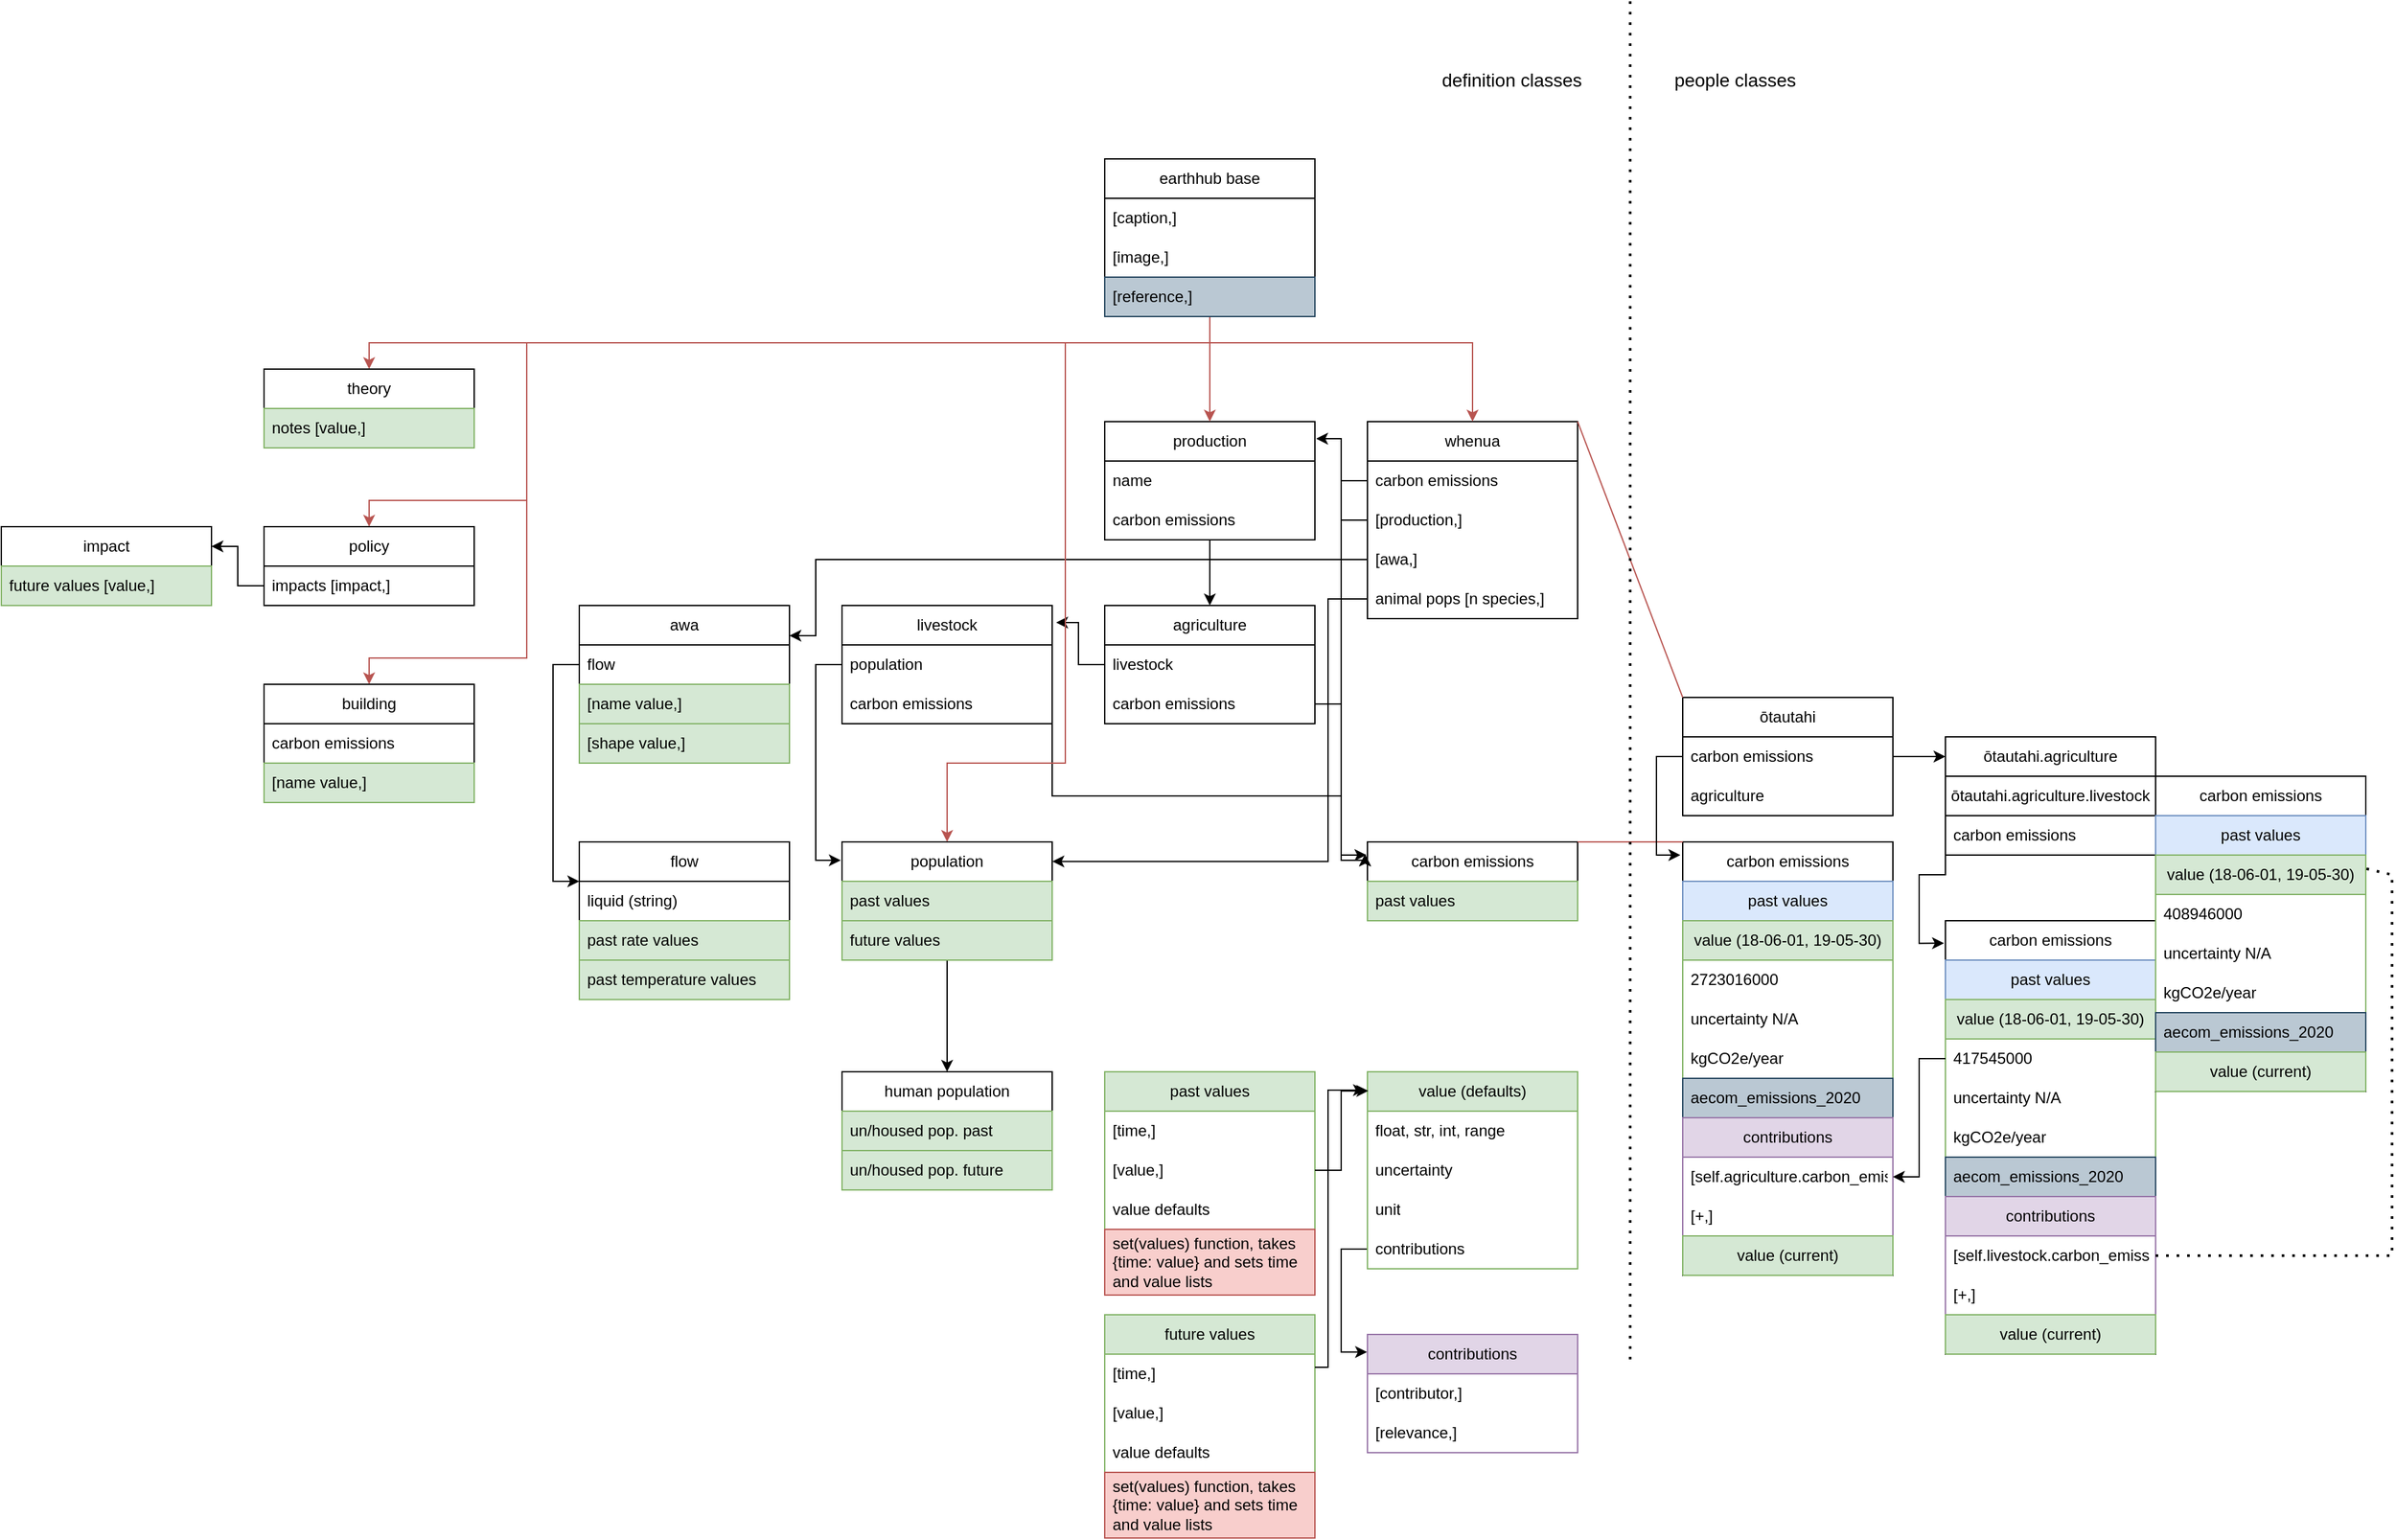 <mxfile version="21.3.2" type="github">
  <diagram name="Page-1" id="Gqx0jnc86FSgOlrBjDuB">
    <mxGraphModel dx="3703" dy="2312" grid="1" gridSize="10" guides="1" tooltips="1" connect="1" arrows="1" fold="1" page="1" pageScale="1" pageWidth="827" pageHeight="1169" math="0" shadow="0">
      <root>
        <mxCell id="0" />
        <mxCell id="1" parent="0" />
        <mxCell id="dRDU-XyVikj08WUHgWxb-12" style="edgeStyle=orthogonalEdgeStyle;rounded=0;orthogonalLoop=1;jettySize=auto;html=1;entryX=-0.005;entryY=0.166;entryDx=0;entryDy=0;entryPerimeter=0;" parent="1" source="dRDU-XyVikj08WUHgWxb-4" target="dRDU-XyVikj08WUHgWxb-13" edge="1">
          <mxGeometry relative="1" as="geometry">
            <mxPoint x="280" y="120.0" as="targetPoint" />
          </mxGeometry>
        </mxCell>
        <mxCell id="dRDU-XyVikj08WUHgWxb-1" value="whenua" style="swimlane;fontStyle=0;childLayout=stackLayout;horizontal=1;startSize=30;horizontalStack=0;resizeParent=1;resizeParentMax=0;resizeLast=0;collapsible=1;marginBottom=0;whiteSpace=wrap;html=1;rounded=0;" parent="1" vertex="1">
          <mxGeometry x="200" y="-200" width="160" height="150" as="geometry">
            <mxRectangle x="200" y="40" width="80" height="30" as="alternateBounds" />
          </mxGeometry>
        </mxCell>
        <mxCell id="dRDU-XyVikj08WUHgWxb-4" value="carbon emissions" style="text;strokeColor=none;fillColor=none;align=left;verticalAlign=middle;spacingLeft=4;spacingRight=4;overflow=hidden;points=[[0,0.5],[1,0.5]];portConstraint=eastwest;rotatable=0;whiteSpace=wrap;html=1;rounded=0;" parent="dRDU-XyVikj08WUHgWxb-1" vertex="1">
          <mxGeometry y="30" width="160" height="30" as="geometry" />
        </mxCell>
        <mxCell id="dRDU-XyVikj08WUHgWxb-67" value="[production,]" style="text;strokeColor=none;fillColor=none;align=left;verticalAlign=middle;spacingLeft=4;spacingRight=4;overflow=hidden;points=[[0,0.5],[1,0.5]];portConstraint=eastwest;rotatable=0;whiteSpace=wrap;html=1;rounded=0;" parent="dRDU-XyVikj08WUHgWxb-1" vertex="1">
          <mxGeometry y="60" width="160" height="30" as="geometry" />
        </mxCell>
        <mxCell id="dRDU-XyVikj08WUHgWxb-147" value="[awa,]" style="text;strokeColor=none;fillColor=none;align=left;verticalAlign=middle;spacingLeft=4;spacingRight=4;overflow=hidden;points=[[0,0.5],[1,0.5]];portConstraint=eastwest;rotatable=0;whiteSpace=wrap;html=1;rounded=0;" parent="dRDU-XyVikj08WUHgWxb-1" vertex="1">
          <mxGeometry y="90" width="160" height="30" as="geometry" />
        </mxCell>
        <mxCell id="dRDU-XyVikj08WUHgWxb-169" value="animal pops [n species,]" style="text;strokeColor=none;fillColor=none;align=left;verticalAlign=middle;spacingLeft=4;spacingRight=4;overflow=hidden;points=[[0,0.5],[1,0.5]];portConstraint=eastwest;rotatable=0;whiteSpace=wrap;html=1;rounded=0;" parent="dRDU-XyVikj08WUHgWxb-1" vertex="1">
          <mxGeometry y="120" width="160" height="30" as="geometry" />
        </mxCell>
        <mxCell id="dRDU-XyVikj08WUHgWxb-6" value="ōtautahi&lt;br&gt;" style="swimlane;fontStyle=0;childLayout=stackLayout;horizontal=1;startSize=30;horizontalStack=0;resizeParent=1;resizeParentMax=0;resizeLast=0;collapsible=1;marginBottom=0;whiteSpace=wrap;html=1;rounded=0;" parent="1" vertex="1">
          <mxGeometry x="440" y="10" width="160" height="90" as="geometry">
            <mxRectangle x="400" y="40" width="160" height="30" as="alternateBounds" />
          </mxGeometry>
        </mxCell>
        <mxCell id="dRDU-XyVikj08WUHgWxb-7" value="carbon emissions" style="text;strokeColor=none;fillColor=none;align=left;verticalAlign=middle;spacingLeft=4;spacingRight=4;overflow=hidden;points=[[0,0.5],[1,0.5]];portConstraint=eastwest;rotatable=0;whiteSpace=wrap;html=1;rounded=0;" parent="dRDU-XyVikj08WUHgWxb-6" vertex="1">
          <mxGeometry y="30" width="160" height="30" as="geometry" />
        </mxCell>
        <mxCell id="dRDU-XyVikj08WUHgWxb-70" value="agriculture" style="text;strokeColor=none;fillColor=none;align=left;verticalAlign=middle;spacingLeft=4;spacingRight=4;overflow=hidden;points=[[0,0.5],[1,0.5]];portConstraint=eastwest;rotatable=0;whiteSpace=wrap;html=1;rounded=0;" parent="dRDU-XyVikj08WUHgWxb-6" vertex="1">
          <mxGeometry y="60" width="160" height="30" as="geometry" />
        </mxCell>
        <mxCell id="dRDU-XyVikj08WUHgWxb-13" value="carbon emissions" style="swimlane;fontStyle=0;childLayout=stackLayout;horizontal=1;startSize=30;horizontalStack=0;resizeParent=1;resizeParentMax=0;resizeLast=0;collapsible=1;marginBottom=0;whiteSpace=wrap;html=1;rounded=0;" parent="1" vertex="1">
          <mxGeometry x="200" y="120" width="160" height="60" as="geometry">
            <mxRectangle x="400" y="40" width="80" height="30" as="alternateBounds" />
          </mxGeometry>
        </mxCell>
        <mxCell id="dRDU-XyVikj08WUHgWxb-39" value="past values" style="text;strokeColor=#82b366;fillColor=#d5e8d4;align=left;verticalAlign=middle;spacingLeft=4;spacingRight=4;overflow=hidden;points=[[0,0.5],[1,0.5]];portConstraint=eastwest;rotatable=0;whiteSpace=wrap;html=1;rounded=0;" parent="dRDU-XyVikj08WUHgWxb-13" vertex="1">
          <mxGeometry y="30" width="160" height="30" as="geometry" />
        </mxCell>
        <mxCell id="dRDU-XyVikj08WUHgWxb-15" value="carbon emissions" style="swimlane;fontStyle=0;childLayout=stackLayout;horizontal=1;startSize=30;horizontalStack=0;resizeParent=1;resizeParentMax=0;resizeLast=0;collapsible=1;marginBottom=0;whiteSpace=wrap;html=1;rounded=0;" parent="1" vertex="1">
          <mxGeometry x="440" y="120" width="160" height="330" as="geometry">
            <mxRectangle x="400" y="120" width="160" height="30" as="alternateBounds" />
          </mxGeometry>
        </mxCell>
        <mxCell id="dRDU-XyVikj08WUHgWxb-42" value="past values" style="swimlane;fontStyle=0;childLayout=stackLayout;horizontal=1;startSize=30;horizontalStack=0;resizeParent=1;resizeParentMax=0;resizeLast=0;collapsible=1;marginBottom=0;whiteSpace=wrap;html=1;fillColor=#dae8fc;strokeColor=#6c8ebf;rounded=0;" parent="dRDU-XyVikj08WUHgWxb-15" vertex="1">
          <mxGeometry y="30" width="160" height="270" as="geometry">
            <mxRectangle y="30" width="160" height="30" as="alternateBounds" />
          </mxGeometry>
        </mxCell>
        <mxCell id="dRDU-XyVikj08WUHgWxb-50" value="value (18-06-01, 19-05-30)" style="swimlane;fontStyle=0;childLayout=stackLayout;horizontal=1;startSize=30;horizontalStack=0;resizeParent=1;resizeParentMax=0;resizeLast=0;collapsible=1;marginBottom=0;whiteSpace=wrap;html=1;fillColor=#d5e8d4;strokeColor=#82b366;rounded=0;" parent="dRDU-XyVikj08WUHgWxb-42" vertex="1">
          <mxGeometry y="30" width="160" height="240" as="geometry">
            <mxRectangle x="400" y="40" width="80" height="30" as="alternateBounds" />
          </mxGeometry>
        </mxCell>
        <mxCell id="dRDU-XyVikj08WUHgWxb-51" value="2723016000" style="text;strokeColor=none;fillColor=none;align=left;verticalAlign=middle;spacingLeft=4;spacingRight=4;overflow=hidden;points=[[0,0.5],[1,0.5]];portConstraint=eastwest;rotatable=0;whiteSpace=wrap;html=1;rounded=0;" parent="dRDU-XyVikj08WUHgWxb-50" vertex="1">
          <mxGeometry y="30" width="160" height="30" as="geometry" />
        </mxCell>
        <mxCell id="dRDU-XyVikj08WUHgWxb-52" value="uncertainty N/A" style="text;strokeColor=none;fillColor=none;align=left;verticalAlign=middle;spacingLeft=4;spacingRight=4;overflow=hidden;points=[[0,0.5],[1,0.5]];portConstraint=eastwest;rotatable=0;whiteSpace=wrap;html=1;rounded=0;" parent="dRDU-XyVikj08WUHgWxb-50" vertex="1">
          <mxGeometry y="60" width="160" height="30" as="geometry" />
        </mxCell>
        <mxCell id="dRDU-XyVikj08WUHgWxb-53" value="kgCO2e/year" style="text;strokeColor=none;fillColor=none;align=left;verticalAlign=middle;spacingLeft=4;spacingRight=4;overflow=hidden;points=[[0,0.5],[1,0.5]];portConstraint=eastwest;rotatable=0;whiteSpace=wrap;html=1;rounded=0;" parent="dRDU-XyVikj08WUHgWxb-50" vertex="1">
          <mxGeometry y="90" width="160" height="30" as="geometry" />
        </mxCell>
        <mxCell id="dRDU-XyVikj08WUHgWxb-54" value="aecom_emissions_2020" style="text;strokeColor=#23445d;fillColor=#bac8d3;align=left;verticalAlign=middle;spacingLeft=4;spacingRight=4;overflow=hidden;points=[[0,0.5],[1,0.5]];portConstraint=eastwest;rotatable=0;whiteSpace=wrap;html=1;rounded=0;" parent="dRDU-XyVikj08WUHgWxb-50" vertex="1">
          <mxGeometry y="120" width="160" height="30" as="geometry" />
        </mxCell>
        <mxCell id="dRDU-XyVikj08WUHgWxb-62" value="contributions" style="swimlane;fontStyle=0;childLayout=stackLayout;horizontal=1;startSize=30;horizontalStack=0;resizeParent=1;resizeParentMax=0;resizeLast=0;collapsible=1;marginBottom=0;whiteSpace=wrap;html=1;fillColor=#e1d5e7;strokeColor=#9673a6;rounded=0;" parent="dRDU-XyVikj08WUHgWxb-50" vertex="1">
          <mxGeometry y="150" width="160" height="90" as="geometry">
            <mxRectangle x="400" y="40" width="80" height="30" as="alternateBounds" />
          </mxGeometry>
        </mxCell>
        <mxCell id="dRDU-XyVikj08WUHgWxb-63" value="[self.agriculture.carbon_emissions.past_values.2019,]" style="text;strokeColor=none;fillColor=none;align=left;verticalAlign=middle;spacingLeft=4;spacingRight=4;overflow=hidden;points=[[0,0.5],[1,0.5]];portConstraint=eastwest;rotatable=0;whiteSpace=wrap;html=1;rounded=0;" parent="dRDU-XyVikj08WUHgWxb-62" vertex="1">
          <mxGeometry y="30" width="160" height="30" as="geometry" />
        </mxCell>
        <mxCell id="dRDU-XyVikj08WUHgWxb-64" value="[+,]" style="text;strokeColor=none;fillColor=none;align=left;verticalAlign=middle;spacingLeft=4;spacingRight=4;overflow=hidden;points=[[0,0.5],[1,0.5]];portConstraint=eastwest;rotatable=0;whiteSpace=wrap;html=1;rounded=0;" parent="dRDU-XyVikj08WUHgWxb-62" vertex="1">
          <mxGeometry y="60" width="160" height="30" as="geometry" />
        </mxCell>
        <mxCell id="dRDU-XyVikj08WUHgWxb-29" value="value (current)" style="swimlane;fontStyle=0;childLayout=stackLayout;horizontal=1;startSize=30;horizontalStack=0;resizeParent=1;resizeParentMax=0;resizeLast=0;collapsible=1;marginBottom=0;whiteSpace=wrap;html=1;fillColor=#d5e8d4;strokeColor=#82b366;rounded=0;" parent="dRDU-XyVikj08WUHgWxb-15" vertex="1" collapsed="1">
          <mxGeometry y="300" width="160" height="30" as="geometry">
            <mxRectangle y="450" width="160" height="150" as="alternateBounds" />
          </mxGeometry>
        </mxCell>
        <mxCell id="dRDU-XyVikj08WUHgWxb-30" value="unknown" style="text;strokeColor=none;fillColor=none;align=left;verticalAlign=middle;spacingLeft=4;spacingRight=4;overflow=hidden;points=[[0,0.5],[1,0.5]];portConstraint=eastwest;rotatable=0;whiteSpace=wrap;html=1;rounded=0;" parent="dRDU-XyVikj08WUHgWxb-29" vertex="1">
          <mxGeometry y="30" width="160" height="30" as="geometry" />
        </mxCell>
        <mxCell id="dRDU-XyVikj08WUHgWxb-31" value="uncertainty N/A" style="text;strokeColor=none;fillColor=none;align=left;verticalAlign=middle;spacingLeft=4;spacingRight=4;overflow=hidden;points=[[0,0.5],[1,0.5]];portConstraint=eastwest;rotatable=0;whiteSpace=wrap;html=1;rounded=0;" parent="dRDU-XyVikj08WUHgWxb-29" vertex="1">
          <mxGeometry y="60" width="160" height="30" as="geometry" />
        </mxCell>
        <mxCell id="dRDU-XyVikj08WUHgWxb-32" value="kgCO2e/year" style="text;strokeColor=none;fillColor=none;align=left;verticalAlign=middle;spacingLeft=4;spacingRight=4;overflow=hidden;points=[[0,0.5],[1,0.5]];portConstraint=eastwest;rotatable=0;whiteSpace=wrap;html=1;rounded=0;" parent="dRDU-XyVikj08WUHgWxb-29" vertex="1">
          <mxGeometry y="90" width="160" height="30" as="geometry" />
        </mxCell>
        <mxCell id="dRDU-XyVikj08WUHgWxb-33" value="reference N/A" style="text;strokeColor=none;fillColor=none;align=left;verticalAlign=middle;spacingLeft=4;spacingRight=4;overflow=hidden;points=[[0,0.5],[1,0.5]];portConstraint=eastwest;rotatable=0;whiteSpace=wrap;html=1;rounded=0;" parent="dRDU-XyVikj08WUHgWxb-29" vertex="1">
          <mxGeometry y="120" width="160" height="30" as="geometry" />
        </mxCell>
        <mxCell id="dRDU-XyVikj08WUHgWxb-17" value="" style="endArrow=none;html=1;rounded=0;exitX=1;exitY=0;exitDx=0;exitDy=0;entryX=0;entryY=0;entryDx=0;entryDy=0;fillColor=#f8cecc;strokeColor=#b85450;" parent="1" source="dRDU-XyVikj08WUHgWxb-1" target="dRDU-XyVikj08WUHgWxb-6" edge="1">
          <mxGeometry width="50" height="50" relative="1" as="geometry">
            <mxPoint x="420" y="190" as="sourcePoint" />
            <mxPoint x="470" y="140" as="targetPoint" />
          </mxGeometry>
        </mxCell>
        <mxCell id="dRDU-XyVikj08WUHgWxb-60" style="edgeStyle=orthogonalEdgeStyle;rounded=0;orthogonalLoop=1;jettySize=auto;html=1;exitX=0;exitY=0.5;exitDx=0;exitDy=0;entryX=-0.002;entryY=0.149;entryDx=0;entryDy=0;entryPerimeter=0;" parent="1" source="dRDU-XyVikj08WUHgWxb-59" target="dRDU-XyVikj08WUHgWxb-57" edge="1">
          <mxGeometry relative="1" as="geometry" />
        </mxCell>
        <mxCell id="dRDU-XyVikj08WUHgWxb-23" value="value (defaults)" style="swimlane;fontStyle=0;childLayout=stackLayout;horizontal=1;startSize=30;horizontalStack=0;resizeParent=1;resizeParentMax=0;resizeLast=0;collapsible=1;marginBottom=0;whiteSpace=wrap;html=1;fillColor=#d5e8d4;strokeColor=#82b366;rounded=0;" parent="1" vertex="1">
          <mxGeometry x="200" y="295" width="160" height="150" as="geometry">
            <mxRectangle x="200" y="230" width="160" height="30" as="alternateBounds" />
          </mxGeometry>
        </mxCell>
        <mxCell id="dRDU-XyVikj08WUHgWxb-24" value="float, str, int, range" style="text;strokeColor=none;fillColor=none;align=left;verticalAlign=middle;spacingLeft=4;spacingRight=4;overflow=hidden;points=[[0,0.5],[1,0.5]];portConstraint=eastwest;rotatable=0;whiteSpace=wrap;html=1;rounded=0;" parent="dRDU-XyVikj08WUHgWxb-23" vertex="1">
          <mxGeometry y="30" width="160" height="30" as="geometry" />
        </mxCell>
        <mxCell id="dRDU-XyVikj08WUHgWxb-25" value="uncertainty" style="text;strokeColor=none;fillColor=none;align=left;verticalAlign=middle;spacingLeft=4;spacingRight=4;overflow=hidden;points=[[0,0.5],[1,0.5]];portConstraint=eastwest;rotatable=0;whiteSpace=wrap;html=1;rounded=0;" parent="dRDU-XyVikj08WUHgWxb-23" vertex="1">
          <mxGeometry y="60" width="160" height="30" as="geometry" />
        </mxCell>
        <mxCell id="dRDU-XyVikj08WUHgWxb-27" value="unit" style="text;strokeColor=none;fillColor=none;align=left;verticalAlign=middle;spacingLeft=4;spacingRight=4;overflow=hidden;points=[[0,0.5],[1,0.5]];portConstraint=eastwest;rotatable=0;whiteSpace=wrap;html=1;rounded=0;" parent="dRDU-XyVikj08WUHgWxb-23" vertex="1">
          <mxGeometry y="90" width="160" height="30" as="geometry" />
        </mxCell>
        <mxCell id="dRDU-XyVikj08WUHgWxb-59" value="contributions" style="text;strokeColor=none;fillColor=none;align=left;verticalAlign=middle;spacingLeft=4;spacingRight=4;overflow=hidden;points=[[0,0.5],[1,0.5]];portConstraint=eastwest;rotatable=0;whiteSpace=wrap;html=1;rounded=0;" parent="dRDU-XyVikj08WUHgWxb-23" vertex="1">
          <mxGeometry y="120" width="160" height="30" as="geometry" />
        </mxCell>
        <mxCell id="dRDU-XyVikj08WUHgWxb-34" value="past values" style="swimlane;fontStyle=0;childLayout=stackLayout;horizontal=1;startSize=30;horizontalStack=0;resizeParent=1;resizeParentMax=0;resizeLast=0;collapsible=1;marginBottom=0;whiteSpace=wrap;html=1;fillColor=#d5e8d4;strokeColor=#82b366;rounded=0;" parent="1" vertex="1">
          <mxGeometry y="295" width="160" height="170" as="geometry">
            <mxRectangle y="230" width="160" height="30" as="alternateBounds" />
          </mxGeometry>
        </mxCell>
        <mxCell id="dRDU-XyVikj08WUHgWxb-35" value="[time,]" style="text;strokeColor=none;fillColor=none;align=left;verticalAlign=middle;spacingLeft=4;spacingRight=4;overflow=hidden;points=[[0,0.5],[1,0.5]];portConstraint=eastwest;rotatable=0;whiteSpace=wrap;html=1;rounded=0;" parent="dRDU-XyVikj08WUHgWxb-34" vertex="1">
          <mxGeometry y="30" width="160" height="30" as="geometry" />
        </mxCell>
        <mxCell id="dRDU-XyVikj08WUHgWxb-36" value="[value,]" style="text;strokeColor=none;fillColor=none;align=left;verticalAlign=middle;spacingLeft=4;spacingRight=4;overflow=hidden;points=[[0,0.5],[1,0.5]];portConstraint=eastwest;rotatable=0;whiteSpace=wrap;html=1;rounded=0;" parent="dRDU-XyVikj08WUHgWxb-34" vertex="1">
          <mxGeometry y="60" width="160" height="30" as="geometry" />
        </mxCell>
        <mxCell id="Sfd7w1xXgGhJJ65bc5l0-3" value="value defaults" style="text;strokeColor=none;fillColor=none;align=left;verticalAlign=middle;spacingLeft=4;spacingRight=4;overflow=hidden;points=[[0,0.5],[1,0.5]];portConstraint=eastwest;rotatable=0;whiteSpace=wrap;html=1;rounded=0;" vertex="1" parent="dRDU-XyVikj08WUHgWxb-34">
          <mxGeometry y="90" width="160" height="30" as="geometry" />
        </mxCell>
        <mxCell id="Sfd7w1xXgGhJJ65bc5l0-5" value="set(values) function, takes {time: value} and sets time and value lists" style="text;strokeColor=#b85450;fillColor=#f8cecc;align=left;verticalAlign=middle;spacingLeft=4;spacingRight=4;overflow=hidden;points=[[0,0.5],[1,0.5]];portConstraint=eastwest;rotatable=0;whiteSpace=wrap;html=1;rounded=0;" vertex="1" parent="dRDU-XyVikj08WUHgWxb-34">
          <mxGeometry y="120" width="160" height="50" as="geometry" />
        </mxCell>
        <mxCell id="dRDU-XyVikj08WUHgWxb-41" value="" style="endArrow=none;html=1;rounded=0;exitX=1;exitY=0;exitDx=0;exitDy=0;entryX=0;entryY=0;entryDx=0;entryDy=0;fillColor=#f8cecc;strokeColor=#b85450;" parent="1" source="dRDU-XyVikj08WUHgWxb-13" target="dRDU-XyVikj08WUHgWxb-15" edge="1">
          <mxGeometry width="50" height="50" relative="1" as="geometry">
            <mxPoint x="460" y="220" as="sourcePoint" />
            <mxPoint x="510" y="170" as="targetPoint" />
          </mxGeometry>
        </mxCell>
        <mxCell id="dRDU-XyVikj08WUHgWxb-57" value="contributions" style="swimlane;fontStyle=0;childLayout=stackLayout;horizontal=1;startSize=30;horizontalStack=0;resizeParent=1;resizeParentMax=0;resizeLast=0;collapsible=1;marginBottom=0;whiteSpace=wrap;html=1;fillColor=#e1d5e7;strokeColor=#9673a6;rounded=0;" parent="1" vertex="1">
          <mxGeometry x="200" y="495" width="160" height="90" as="geometry">
            <mxRectangle x="400" y="40" width="80" height="30" as="alternateBounds" />
          </mxGeometry>
        </mxCell>
        <mxCell id="dRDU-XyVikj08WUHgWxb-58" value="[contributor,]" style="text;strokeColor=none;fillColor=none;align=left;verticalAlign=middle;spacingLeft=4;spacingRight=4;overflow=hidden;points=[[0,0.5],[1,0.5]];portConstraint=eastwest;rotatable=0;whiteSpace=wrap;html=1;rounded=0;" parent="dRDU-XyVikj08WUHgWxb-57" vertex="1">
          <mxGeometry y="30" width="160" height="30" as="geometry" />
        </mxCell>
        <mxCell id="dRDU-XyVikj08WUHgWxb-61" value="[relevance,]" style="text;strokeColor=none;fillColor=none;align=left;verticalAlign=middle;spacingLeft=4;spacingRight=4;overflow=hidden;points=[[0,0.5],[1,0.5]];portConstraint=eastwest;rotatable=0;whiteSpace=wrap;html=1;rounded=0;" parent="dRDU-XyVikj08WUHgWxb-57" vertex="1">
          <mxGeometry y="60" width="160" height="30" as="geometry" />
        </mxCell>
        <mxCell id="dRDU-XyVikj08WUHgWxb-111" style="edgeStyle=orthogonalEdgeStyle;rounded=0;orthogonalLoop=1;jettySize=auto;html=1;entryX=1.019;entryY=0.144;entryDx=0;entryDy=0;entryPerimeter=0;" parent="1" source="dRDU-XyVikj08WUHgWxb-65" target="dRDU-XyVikj08WUHgWxb-101" edge="1">
          <mxGeometry relative="1" as="geometry" />
        </mxCell>
        <mxCell id="dRDU-XyVikj08WUHgWxb-114" style="edgeStyle=orthogonalEdgeStyle;rounded=0;orthogonalLoop=1;jettySize=auto;html=1;entryX=-0.011;entryY=0.153;entryDx=0;entryDy=0;entryPerimeter=0;" parent="1" source="dRDU-XyVikj08WUHgWxb-66" target="dRDU-XyVikj08WUHgWxb-13" edge="1">
          <mxGeometry relative="1" as="geometry">
            <Array as="points">
              <mxPoint x="180" y="15" />
              <mxPoint x="180" y="134" />
            </Array>
          </mxGeometry>
        </mxCell>
        <mxCell id="dRDU-XyVikj08WUHgWxb-65" value="agriculture" style="swimlane;fontStyle=0;childLayout=stackLayout;horizontal=1;startSize=30;horizontalStack=0;resizeParent=1;resizeParentMax=0;resizeLast=0;collapsible=1;marginBottom=0;whiteSpace=wrap;html=1;rounded=0;" parent="1" vertex="1">
          <mxGeometry y="-60" width="160" height="90" as="geometry">
            <mxRectangle y="-60" width="160" height="30" as="alternateBounds" />
          </mxGeometry>
        </mxCell>
        <mxCell id="dRDU-XyVikj08WUHgWxb-103" value="livestock" style="text;strokeColor=none;fillColor=none;align=left;verticalAlign=middle;spacingLeft=4;spacingRight=4;overflow=hidden;points=[[0,0.5],[1,0.5]];portConstraint=eastwest;rotatable=0;whiteSpace=wrap;html=1;rounded=0;" parent="dRDU-XyVikj08WUHgWxb-65" vertex="1">
          <mxGeometry y="30" width="160" height="30" as="geometry" />
        </mxCell>
        <mxCell id="dRDU-XyVikj08WUHgWxb-66" value="carbon emissions" style="text;strokeColor=none;fillColor=none;align=left;verticalAlign=middle;spacingLeft=4;spacingRight=4;overflow=hidden;points=[[0,0.5],[1,0.5]];portConstraint=eastwest;rotatable=0;whiteSpace=wrap;html=1;rounded=0;" parent="dRDU-XyVikj08WUHgWxb-65" vertex="1">
          <mxGeometry y="60" width="160" height="30" as="geometry" />
        </mxCell>
        <mxCell id="dRDU-XyVikj08WUHgWxb-76" style="edgeStyle=orthogonalEdgeStyle;rounded=0;orthogonalLoop=1;jettySize=auto;html=1;entryX=-0.007;entryY=0.052;entryDx=0;entryDy=0;exitX=0;exitY=0.5;exitDx=0;exitDy=0;entryPerimeter=0;" parent="1" source="dRDU-XyVikj08WUHgWxb-69" target="dRDU-XyVikj08WUHgWxb-72" edge="1">
          <mxGeometry relative="1" as="geometry">
            <Array as="points">
              <mxPoint x="620" y="145" />
              <mxPoint x="620" y="197" />
            </Array>
          </mxGeometry>
        </mxCell>
        <mxCell id="dRDU-XyVikj08WUHgWxb-68" value="ōtautahi.agriculture" style="swimlane;fontStyle=0;childLayout=stackLayout;horizontal=1;startSize=30;horizontalStack=0;resizeParent=1;resizeParentMax=0;resizeLast=0;collapsible=1;marginBottom=0;whiteSpace=wrap;html=1;rounded=0;" parent="1" vertex="1">
          <mxGeometry x="640" y="40" width="160" height="90" as="geometry">
            <mxRectangle x="640" y="40" width="160" height="30" as="alternateBounds" />
          </mxGeometry>
        </mxCell>
        <mxCell id="dRDU-XyVikj08WUHgWxb-117" value="ōtautahi.agriculture.livestock" style="swimlane;fontStyle=0;childLayout=stackLayout;horizontal=1;startSize=30;horizontalStack=0;resizeParent=1;resizeParentMax=0;resizeLast=0;collapsible=1;marginBottom=0;whiteSpace=wrap;html=1;rounded=0;" parent="dRDU-XyVikj08WUHgWxb-68" vertex="1" collapsed="1">
          <mxGeometry y="30" width="160" height="30" as="geometry">
            <mxRectangle y="30" width="160" height="60" as="alternateBounds" />
          </mxGeometry>
        </mxCell>
        <mxCell id="dRDU-XyVikj08WUHgWxb-118" value="carbon emissions" style="text;strokeColor=none;fillColor=none;align=left;verticalAlign=middle;spacingLeft=4;spacingRight=4;overflow=hidden;points=[[0,0.5],[1,0.5]];portConstraint=eastwest;rotatable=0;whiteSpace=wrap;html=1;rounded=0;" parent="dRDU-XyVikj08WUHgWxb-117" vertex="1">
          <mxGeometry y="30" width="160" height="30" as="geometry" />
        </mxCell>
        <mxCell id="dRDU-XyVikj08WUHgWxb-69" value="carbon emissions" style="text;strokeColor=none;fillColor=none;align=left;verticalAlign=middle;spacingLeft=4;spacingRight=4;overflow=hidden;points=[[0,0.5],[1,0.5]];portConstraint=eastwest;rotatable=0;whiteSpace=wrap;html=1;rounded=0;" parent="dRDU-XyVikj08WUHgWxb-68" vertex="1">
          <mxGeometry y="60" width="160" height="30" as="geometry" />
        </mxCell>
        <mxCell id="dRDU-XyVikj08WUHgWxb-72" value="carbon emissions" style="swimlane;fontStyle=0;childLayout=stackLayout;horizontal=1;startSize=30;horizontalStack=0;resizeParent=1;resizeParentMax=0;resizeLast=0;collapsible=1;marginBottom=0;whiteSpace=wrap;html=1;rounded=0;" parent="1" vertex="1">
          <mxGeometry x="640" y="180" width="160" height="330" as="geometry">
            <mxRectangle x="400" y="40" width="80" height="30" as="alternateBounds" />
          </mxGeometry>
        </mxCell>
        <mxCell id="dRDU-XyVikj08WUHgWxb-84" value="past values" style="swimlane;fontStyle=0;childLayout=stackLayout;horizontal=1;startSize=30;horizontalStack=0;resizeParent=1;resizeParentMax=0;resizeLast=0;collapsible=1;marginBottom=0;whiteSpace=wrap;html=1;fillColor=#dae8fc;strokeColor=#6c8ebf;rounded=0;" parent="dRDU-XyVikj08WUHgWxb-72" vertex="1">
          <mxGeometry y="30" width="160" height="270" as="geometry">
            <mxRectangle y="30" width="160" height="30" as="alternateBounds" />
          </mxGeometry>
        </mxCell>
        <mxCell id="dRDU-XyVikj08WUHgWxb-85" value="value (18-06-01, 19-05-30)" style="swimlane;fontStyle=0;childLayout=stackLayout;horizontal=1;startSize=30;horizontalStack=0;resizeParent=1;resizeParentMax=0;resizeLast=0;collapsible=1;marginBottom=0;whiteSpace=wrap;html=1;fillColor=#d5e8d4;strokeColor=#82b366;rounded=0;" parent="dRDU-XyVikj08WUHgWxb-84" vertex="1">
          <mxGeometry y="30" width="160" height="240" as="geometry">
            <mxRectangle x="400" y="40" width="80" height="30" as="alternateBounds" />
          </mxGeometry>
        </mxCell>
        <mxCell id="dRDU-XyVikj08WUHgWxb-86" value="417545000" style="text;strokeColor=none;fillColor=none;align=left;verticalAlign=middle;spacingLeft=4;spacingRight=4;overflow=hidden;points=[[0,0.5],[1,0.5]];portConstraint=eastwest;rotatable=0;whiteSpace=wrap;html=1;rounded=0;" parent="dRDU-XyVikj08WUHgWxb-85" vertex="1">
          <mxGeometry y="30" width="160" height="30" as="geometry" />
        </mxCell>
        <mxCell id="dRDU-XyVikj08WUHgWxb-87" value="uncertainty N/A" style="text;strokeColor=none;fillColor=none;align=left;verticalAlign=middle;spacingLeft=4;spacingRight=4;overflow=hidden;points=[[0,0.5],[1,0.5]];portConstraint=eastwest;rotatable=0;whiteSpace=wrap;html=1;rounded=0;" parent="dRDU-XyVikj08WUHgWxb-85" vertex="1">
          <mxGeometry y="60" width="160" height="30" as="geometry" />
        </mxCell>
        <mxCell id="dRDU-XyVikj08WUHgWxb-88" value="kgCO2e/year" style="text;strokeColor=none;fillColor=none;align=left;verticalAlign=middle;spacingLeft=4;spacingRight=4;overflow=hidden;points=[[0,0.5],[1,0.5]];portConstraint=eastwest;rotatable=0;whiteSpace=wrap;html=1;rounded=0;" parent="dRDU-XyVikj08WUHgWxb-85" vertex="1">
          <mxGeometry y="90" width="160" height="30" as="geometry" />
        </mxCell>
        <mxCell id="dRDU-XyVikj08WUHgWxb-89" value="aecom_emissions_2020" style="text;strokeColor=#23445d;fillColor=#bac8d3;align=left;verticalAlign=middle;spacingLeft=4;spacingRight=4;overflow=hidden;points=[[0,0.5],[1,0.5]];portConstraint=eastwest;rotatable=0;whiteSpace=wrap;html=1;rounded=0;" parent="dRDU-XyVikj08WUHgWxb-85" vertex="1">
          <mxGeometry y="120" width="160" height="30" as="geometry" />
        </mxCell>
        <mxCell id="dRDU-XyVikj08WUHgWxb-98" value="contributions" style="swimlane;fontStyle=0;childLayout=stackLayout;horizontal=1;startSize=30;horizontalStack=0;resizeParent=1;resizeParentMax=0;resizeLast=0;collapsible=1;marginBottom=0;whiteSpace=wrap;html=1;fillColor=#e1d5e7;strokeColor=#9673a6;rounded=0;" parent="dRDU-XyVikj08WUHgWxb-85" vertex="1">
          <mxGeometry y="150" width="160" height="90" as="geometry">
            <mxRectangle y="150" width="160" height="30" as="alternateBounds" />
          </mxGeometry>
        </mxCell>
        <mxCell id="dRDU-XyVikj08WUHgWxb-99" value="[self.livestock.carbon_emissions.past_values.2019,]" style="text;strokeColor=none;fillColor=none;align=left;verticalAlign=middle;spacingLeft=4;spacingRight=4;overflow=hidden;points=[[0,0.5],[1,0.5]];portConstraint=eastwest;rotatable=0;whiteSpace=wrap;html=1;rounded=0;" parent="dRDU-XyVikj08WUHgWxb-98" vertex="1">
          <mxGeometry y="30" width="160" height="30" as="geometry" />
        </mxCell>
        <mxCell id="dRDU-XyVikj08WUHgWxb-100" value="[+,]" style="text;strokeColor=none;fillColor=none;align=left;verticalAlign=middle;spacingLeft=4;spacingRight=4;overflow=hidden;points=[[0,0.5],[1,0.5]];portConstraint=eastwest;rotatable=0;whiteSpace=wrap;html=1;rounded=0;" parent="dRDU-XyVikj08WUHgWxb-98" vertex="1">
          <mxGeometry y="60" width="160" height="30" as="geometry" />
        </mxCell>
        <mxCell id="dRDU-XyVikj08WUHgWxb-79" value="value (current)" style="swimlane;fontStyle=0;childLayout=stackLayout;horizontal=1;startSize=30;horizontalStack=0;resizeParent=1;resizeParentMax=0;resizeLast=0;collapsible=1;marginBottom=0;whiteSpace=wrap;html=1;fillColor=#d5e8d4;strokeColor=#82b366;rounded=0;" parent="dRDU-XyVikj08WUHgWxb-72" vertex="1" collapsed="1">
          <mxGeometry y="300" width="160" height="30" as="geometry">
            <mxRectangle y="450" width="160" height="150" as="alternateBounds" />
          </mxGeometry>
        </mxCell>
        <mxCell id="dRDU-XyVikj08WUHgWxb-80" value="unknown" style="text;strokeColor=none;fillColor=none;align=left;verticalAlign=middle;spacingLeft=4;spacingRight=4;overflow=hidden;points=[[0,0.5],[1,0.5]];portConstraint=eastwest;rotatable=0;whiteSpace=wrap;html=1;rounded=0;" parent="dRDU-XyVikj08WUHgWxb-79" vertex="1">
          <mxGeometry y="30" width="160" height="30" as="geometry" />
        </mxCell>
        <mxCell id="dRDU-XyVikj08WUHgWxb-81" value="uncertainty N/A" style="text;strokeColor=none;fillColor=none;align=left;verticalAlign=middle;spacingLeft=4;spacingRight=4;overflow=hidden;points=[[0,0.5],[1,0.5]];portConstraint=eastwest;rotatable=0;whiteSpace=wrap;html=1;rounded=0;" parent="dRDU-XyVikj08WUHgWxb-79" vertex="1">
          <mxGeometry y="60" width="160" height="30" as="geometry" />
        </mxCell>
        <mxCell id="dRDU-XyVikj08WUHgWxb-82" value="kgCO2e/year" style="text;strokeColor=none;fillColor=none;align=left;verticalAlign=middle;spacingLeft=4;spacingRight=4;overflow=hidden;points=[[0,0.5],[1,0.5]];portConstraint=eastwest;rotatable=0;whiteSpace=wrap;html=1;rounded=0;" parent="dRDU-XyVikj08WUHgWxb-79" vertex="1">
          <mxGeometry y="90" width="160" height="30" as="geometry" />
        </mxCell>
        <mxCell id="dRDU-XyVikj08WUHgWxb-83" value="reference N/A" style="text;strokeColor=none;fillColor=none;align=left;verticalAlign=middle;spacingLeft=4;spacingRight=4;overflow=hidden;points=[[0,0.5],[1,0.5]];portConstraint=eastwest;rotatable=0;whiteSpace=wrap;html=1;rounded=0;" parent="dRDU-XyVikj08WUHgWxb-79" vertex="1">
          <mxGeometry y="120" width="160" height="30" as="geometry" />
        </mxCell>
        <mxCell id="dRDU-XyVikj08WUHgWxb-78" style="edgeStyle=orthogonalEdgeStyle;rounded=0;orthogonalLoop=1;jettySize=auto;html=1;entryX=-0.011;entryY=0.031;entryDx=0;entryDy=0;entryPerimeter=0;" parent="1" source="dRDU-XyVikj08WUHgWxb-7" target="dRDU-XyVikj08WUHgWxb-15" edge="1">
          <mxGeometry relative="1" as="geometry">
            <Array as="points">
              <mxPoint x="420" y="55" />
              <mxPoint x="420" y="130" />
              <mxPoint x="438" y="130" />
            </Array>
          </mxGeometry>
        </mxCell>
        <mxCell id="dRDU-XyVikj08WUHgWxb-110" style="edgeStyle=orthogonalEdgeStyle;rounded=0;orthogonalLoop=1;jettySize=auto;html=1;entryX=-0.006;entryY=0.156;entryDx=0;entryDy=0;entryPerimeter=0;exitX=0;exitY=0.5;exitDx=0;exitDy=0;" parent="1" source="dRDU-XyVikj08WUHgWxb-104" target="dRDU-XyVikj08WUHgWxb-105" edge="1">
          <mxGeometry relative="1" as="geometry" />
        </mxCell>
        <mxCell id="dRDU-XyVikj08WUHgWxb-115" style="edgeStyle=orthogonalEdgeStyle;rounded=0;orthogonalLoop=1;jettySize=auto;html=1;entryX=-0.011;entryY=0.161;entryDx=0;entryDy=0;entryPerimeter=0;exitX=1;exitY=0.5;exitDx=0;exitDy=0;" parent="1" source="dRDU-XyVikj08WUHgWxb-102" target="dRDU-XyVikj08WUHgWxb-13" edge="1">
          <mxGeometry relative="1" as="geometry">
            <Array as="points">
              <mxPoint x="180" y="85" />
              <mxPoint x="180" y="134" />
            </Array>
          </mxGeometry>
        </mxCell>
        <mxCell id="dRDU-XyVikj08WUHgWxb-101" value="livestock" style="swimlane;fontStyle=0;childLayout=stackLayout;horizontal=1;startSize=30;horizontalStack=0;resizeParent=1;resizeParentMax=0;resizeLast=0;collapsible=1;marginBottom=0;whiteSpace=wrap;html=1;rounded=0;" parent="1" vertex="1">
          <mxGeometry x="-200" y="-60" width="160" height="90" as="geometry">
            <mxRectangle x="-200" y="10" width="160" height="30" as="alternateBounds" />
          </mxGeometry>
        </mxCell>
        <mxCell id="dRDU-XyVikj08WUHgWxb-104" value="population" style="text;strokeColor=none;fillColor=none;align=left;verticalAlign=middle;spacingLeft=4;spacingRight=4;overflow=hidden;points=[[0,0.5],[1,0.5]];portConstraint=eastwest;rotatable=0;whiteSpace=wrap;html=1;rounded=0;" parent="dRDU-XyVikj08WUHgWxb-101" vertex="1">
          <mxGeometry y="30" width="160" height="30" as="geometry" />
        </mxCell>
        <mxCell id="dRDU-XyVikj08WUHgWxb-102" value="carbon emissions" style="text;strokeColor=none;fillColor=none;align=left;verticalAlign=middle;spacingLeft=4;spacingRight=4;overflow=hidden;points=[[0,0.5],[1,0.5]];portConstraint=eastwest;rotatable=0;whiteSpace=wrap;html=1;rounded=0;" parent="dRDU-XyVikj08WUHgWxb-101" vertex="1">
          <mxGeometry y="60" width="160" height="30" as="geometry" />
        </mxCell>
        <mxCell id="dRDU-XyVikj08WUHgWxb-189" style="edgeStyle=orthogonalEdgeStyle;rounded=0;orthogonalLoop=1;jettySize=auto;html=1;entryX=0.5;entryY=0;entryDx=0;entryDy=0;" parent="1" source="dRDU-XyVikj08WUHgWxb-105" target="dRDU-XyVikj08WUHgWxb-187" edge="1">
          <mxGeometry relative="1" as="geometry" />
        </mxCell>
        <mxCell id="dRDU-XyVikj08WUHgWxb-105" value="population" style="swimlane;fontStyle=0;childLayout=stackLayout;horizontal=1;startSize=30;horizontalStack=0;resizeParent=1;resizeParentMax=0;resizeLast=0;collapsible=1;marginBottom=0;whiteSpace=wrap;html=1;rounded=0;" parent="1" vertex="1">
          <mxGeometry x="-200" y="120" width="160" height="90" as="geometry">
            <mxRectangle x="400" y="40" width="80" height="30" as="alternateBounds" />
          </mxGeometry>
        </mxCell>
        <mxCell id="dRDU-XyVikj08WUHgWxb-107" value="past values" style="text;strokeColor=#82b366;fillColor=#d5e8d4;align=left;verticalAlign=middle;spacingLeft=4;spacingRight=4;overflow=hidden;points=[[0,0.5],[1,0.5]];portConstraint=eastwest;rotatable=0;whiteSpace=wrap;html=1;rounded=0;" parent="dRDU-XyVikj08WUHgWxb-105" vertex="1">
          <mxGeometry y="30" width="160" height="30" as="geometry" />
        </mxCell>
        <mxCell id="dRDU-XyVikj08WUHgWxb-186" value="future values" style="text;strokeColor=#82b366;fillColor=#d5e8d4;align=left;verticalAlign=middle;spacingLeft=4;spacingRight=4;overflow=hidden;points=[[0,0.5],[1,0.5]];portConstraint=eastwest;rotatable=0;whiteSpace=wrap;html=1;rounded=0;" parent="dRDU-XyVikj08WUHgWxb-105" vertex="1">
          <mxGeometry y="60" width="160" height="30" as="geometry" />
        </mxCell>
        <mxCell id="dRDU-XyVikj08WUHgWxb-113" value="" style="endArrow=none;dashed=1;html=1;dashPattern=1 3;strokeWidth=2;rounded=0;" parent="1" edge="1">
          <mxGeometry width="50" height="50" relative="1" as="geometry">
            <mxPoint x="400" y="-520" as="sourcePoint" />
            <mxPoint x="400" y="520" as="targetPoint" />
          </mxGeometry>
        </mxCell>
        <mxCell id="dRDU-XyVikj08WUHgWxb-116" style="edgeStyle=orthogonalEdgeStyle;rounded=0;orthogonalLoop=1;jettySize=auto;html=1;" parent="1" source="dRDU-XyVikj08WUHgWxb-86" target="dRDU-XyVikj08WUHgWxb-63" edge="1">
          <mxGeometry relative="1" as="geometry" />
        </mxCell>
        <mxCell id="dRDU-XyVikj08WUHgWxb-119" value="carbon emissions" style="swimlane;fontStyle=0;childLayout=stackLayout;horizontal=1;startSize=30;horizontalStack=0;resizeParent=1;resizeParentMax=0;resizeLast=0;collapsible=1;marginBottom=0;whiteSpace=wrap;html=1;rounded=0;" parent="1" vertex="1">
          <mxGeometry x="800" y="70" width="160" height="240" as="geometry">
            <mxRectangle x="800" y="70" width="160" height="30" as="alternateBounds" />
          </mxGeometry>
        </mxCell>
        <mxCell id="dRDU-XyVikj08WUHgWxb-120" value="past values" style="swimlane;fontStyle=0;childLayout=stackLayout;horizontal=1;startSize=30;horizontalStack=0;resizeParent=1;resizeParentMax=0;resizeLast=0;collapsible=1;marginBottom=0;whiteSpace=wrap;html=1;fillColor=#dae8fc;strokeColor=#6c8ebf;rounded=0;" parent="dRDU-XyVikj08WUHgWxb-119" vertex="1">
          <mxGeometry y="30" width="160" height="180" as="geometry">
            <mxRectangle y="30" width="160" height="30" as="alternateBounds" />
          </mxGeometry>
        </mxCell>
        <mxCell id="dRDU-XyVikj08WUHgWxb-121" value="value (18-06-01, 19-05-30)" style="swimlane;fontStyle=0;childLayout=stackLayout;horizontal=1;startSize=30;horizontalStack=0;resizeParent=1;resizeParentMax=0;resizeLast=0;collapsible=1;marginBottom=0;whiteSpace=wrap;html=1;fillColor=#d5e8d4;strokeColor=#82b366;rounded=0;" parent="dRDU-XyVikj08WUHgWxb-120" vertex="1">
          <mxGeometry y="30" width="160" height="150" as="geometry">
            <mxRectangle y="30" width="160" height="30" as="alternateBounds" />
          </mxGeometry>
        </mxCell>
        <mxCell id="dRDU-XyVikj08WUHgWxb-122" value="408946000" style="text;strokeColor=none;fillColor=none;align=left;verticalAlign=middle;spacingLeft=4;spacingRight=4;overflow=hidden;points=[[0,0.5],[1,0.5]];portConstraint=eastwest;rotatable=0;whiteSpace=wrap;html=1;rounded=0;" parent="dRDU-XyVikj08WUHgWxb-121" vertex="1">
          <mxGeometry y="30" width="160" height="30" as="geometry" />
        </mxCell>
        <mxCell id="dRDU-XyVikj08WUHgWxb-123" value="uncertainty N/A" style="text;strokeColor=none;fillColor=none;align=left;verticalAlign=middle;spacingLeft=4;spacingRight=4;overflow=hidden;points=[[0,0.5],[1,0.5]];portConstraint=eastwest;rotatable=0;whiteSpace=wrap;html=1;rounded=0;" parent="dRDU-XyVikj08WUHgWxb-121" vertex="1">
          <mxGeometry y="60" width="160" height="30" as="geometry" />
        </mxCell>
        <mxCell id="dRDU-XyVikj08WUHgWxb-124" value="kgCO2e/year" style="text;strokeColor=none;fillColor=none;align=left;verticalAlign=middle;spacingLeft=4;spacingRight=4;overflow=hidden;points=[[0,0.5],[1,0.5]];portConstraint=eastwest;rotatable=0;whiteSpace=wrap;html=1;rounded=0;" parent="dRDU-XyVikj08WUHgWxb-121" vertex="1">
          <mxGeometry y="90" width="160" height="30" as="geometry" />
        </mxCell>
        <mxCell id="dRDU-XyVikj08WUHgWxb-125" value="aecom_emissions_2020" style="text;strokeColor=#23445d;fillColor=#bac8d3;align=left;verticalAlign=middle;spacingLeft=4;spacingRight=4;overflow=hidden;points=[[0,0.5],[1,0.5]];portConstraint=eastwest;rotatable=0;whiteSpace=wrap;html=1;rounded=0;" parent="dRDU-XyVikj08WUHgWxb-121" vertex="1">
          <mxGeometry y="120" width="160" height="30" as="geometry" />
        </mxCell>
        <mxCell id="dRDU-XyVikj08WUHgWxb-129" value="value (current)" style="swimlane;fontStyle=0;childLayout=stackLayout;horizontal=1;startSize=30;horizontalStack=0;resizeParent=1;resizeParentMax=0;resizeLast=0;collapsible=1;marginBottom=0;whiteSpace=wrap;html=1;fillColor=#d5e8d4;strokeColor=#82b366;rounded=0;" parent="dRDU-XyVikj08WUHgWxb-119" vertex="1" collapsed="1">
          <mxGeometry y="210" width="160" height="30" as="geometry">
            <mxRectangle y="300" width="160" height="150" as="alternateBounds" />
          </mxGeometry>
        </mxCell>
        <mxCell id="dRDU-XyVikj08WUHgWxb-130" value="unknown" style="text;strokeColor=none;fillColor=none;align=left;verticalAlign=middle;spacingLeft=4;spacingRight=4;overflow=hidden;points=[[0,0.5],[1,0.5]];portConstraint=eastwest;rotatable=0;whiteSpace=wrap;html=1;rounded=0;" parent="dRDU-XyVikj08WUHgWxb-129" vertex="1">
          <mxGeometry y="30" width="160" height="30" as="geometry" />
        </mxCell>
        <mxCell id="dRDU-XyVikj08WUHgWxb-131" value="uncertainty N/A" style="text;strokeColor=none;fillColor=none;align=left;verticalAlign=middle;spacingLeft=4;spacingRight=4;overflow=hidden;points=[[0,0.5],[1,0.5]];portConstraint=eastwest;rotatable=0;whiteSpace=wrap;html=1;rounded=0;" parent="dRDU-XyVikj08WUHgWxb-129" vertex="1">
          <mxGeometry y="60" width="160" height="30" as="geometry" />
        </mxCell>
        <mxCell id="dRDU-XyVikj08WUHgWxb-132" value="kgCO2e/year" style="text;strokeColor=none;fillColor=none;align=left;verticalAlign=middle;spacingLeft=4;spacingRight=4;overflow=hidden;points=[[0,0.5],[1,0.5]];portConstraint=eastwest;rotatable=0;whiteSpace=wrap;html=1;rounded=0;" parent="dRDU-XyVikj08WUHgWxb-129" vertex="1">
          <mxGeometry y="90" width="160" height="30" as="geometry" />
        </mxCell>
        <mxCell id="dRDU-XyVikj08WUHgWxb-133" value="reference N/A" style="text;strokeColor=none;fillColor=none;align=left;verticalAlign=middle;spacingLeft=4;spacingRight=4;overflow=hidden;points=[[0,0.5],[1,0.5]];portConstraint=eastwest;rotatable=0;whiteSpace=wrap;html=1;rounded=0;" parent="dRDU-XyVikj08WUHgWxb-129" vertex="1">
          <mxGeometry y="120" width="160" height="30" as="geometry" />
        </mxCell>
        <mxCell id="dRDU-XyVikj08WUHgWxb-139" style="edgeStyle=orthogonalEdgeStyle;rounded=0;orthogonalLoop=1;jettySize=auto;html=1;entryX=0.5;entryY=0;entryDx=0;entryDy=0;" parent="1" source="dRDU-XyVikj08WUHgWxb-136" target="dRDU-XyVikj08WUHgWxb-65" edge="1">
          <mxGeometry relative="1" as="geometry" />
        </mxCell>
        <mxCell id="dRDU-XyVikj08WUHgWxb-136" value="production" style="swimlane;fontStyle=0;childLayout=stackLayout;horizontal=1;startSize=30;horizontalStack=0;resizeParent=1;resizeParentMax=0;resizeLast=0;collapsible=1;marginBottom=0;whiteSpace=wrap;html=1;" parent="1" vertex="1">
          <mxGeometry y="-200" width="160" height="90" as="geometry">
            <mxRectangle x="400" y="40" width="80" height="30" as="alternateBounds" />
          </mxGeometry>
        </mxCell>
        <mxCell id="dRDU-XyVikj08WUHgWxb-137" value="name" style="text;strokeColor=none;fillColor=none;align=left;verticalAlign=middle;spacingLeft=4;spacingRight=4;overflow=hidden;points=[[0,0.5],[1,0.5]];portConstraint=eastwest;rotatable=0;whiteSpace=wrap;html=1;" parent="dRDU-XyVikj08WUHgWxb-136" vertex="1">
          <mxGeometry y="30" width="160" height="30" as="geometry" />
        </mxCell>
        <mxCell id="dRDU-XyVikj08WUHgWxb-138" value="carbon emissions" style="text;strokeColor=none;fillColor=none;align=left;verticalAlign=middle;spacingLeft=4;spacingRight=4;overflow=hidden;points=[[0,0.5],[1,0.5]];portConstraint=eastwest;rotatable=0;whiteSpace=wrap;html=1;rounded=0;" parent="dRDU-XyVikj08WUHgWxb-136" vertex="1">
          <mxGeometry y="60" width="160" height="30" as="geometry" />
        </mxCell>
        <mxCell id="dRDU-XyVikj08WUHgWxb-141" style="edgeStyle=orthogonalEdgeStyle;rounded=0;orthogonalLoop=1;jettySize=auto;html=1;entryX=1.006;entryY=0.144;entryDx=0;entryDy=0;entryPerimeter=0;" parent="1" source="dRDU-XyVikj08WUHgWxb-67" target="dRDU-XyVikj08WUHgWxb-136" edge="1">
          <mxGeometry relative="1" as="geometry" />
        </mxCell>
        <mxCell id="dRDU-XyVikj08WUHgWxb-143" style="edgeStyle=orthogonalEdgeStyle;rounded=0;orthogonalLoop=1;jettySize=auto;html=1;" parent="1" source="dRDU-XyVikj08WUHgWxb-7" edge="1">
          <mxGeometry relative="1" as="geometry">
            <mxPoint x="640" y="55" as="targetPoint" />
            <Array as="points">
              <mxPoint x="640" y="55" />
            </Array>
          </mxGeometry>
        </mxCell>
        <mxCell id="dRDU-XyVikj08WUHgWxb-144" value="" style="endArrow=none;dashed=1;html=1;dashPattern=1 3;strokeWidth=2;rounded=0;exitX=1;exitY=0.5;exitDx=0;exitDy=0;entryX=1.001;entryY=0.069;entryDx=0;entryDy=0;entryPerimeter=0;" parent="1" source="dRDU-XyVikj08WUHgWxb-98" target="dRDU-XyVikj08WUHgWxb-121" edge="1">
          <mxGeometry width="50" height="50" relative="1" as="geometry">
            <mxPoint x="780" y="320" as="sourcePoint" />
            <mxPoint x="830" y="270" as="targetPoint" />
            <Array as="points">
              <mxPoint x="980" y="435" />
              <mxPoint x="980" y="145" />
            </Array>
          </mxGeometry>
        </mxCell>
        <mxCell id="dRDU-XyVikj08WUHgWxb-145" value="awa" style="swimlane;fontStyle=0;childLayout=stackLayout;horizontal=1;startSize=30;horizontalStack=0;resizeParent=1;resizeParentMax=0;resizeLast=0;collapsible=1;marginBottom=0;whiteSpace=wrap;html=1;" parent="1" vertex="1">
          <mxGeometry x="-400" y="-60" width="160" height="120" as="geometry">
            <mxRectangle x="400" y="40" width="80" height="30" as="alternateBounds" />
          </mxGeometry>
        </mxCell>
        <mxCell id="dRDU-XyVikj08WUHgWxb-146" value="flow" style="text;strokeColor=none;fillColor=none;align=left;verticalAlign=middle;spacingLeft=4;spacingRight=4;overflow=hidden;points=[[0,0.5],[1,0.5]];portConstraint=eastwest;rotatable=0;whiteSpace=wrap;html=1;" parent="dRDU-XyVikj08WUHgWxb-145" vertex="1">
          <mxGeometry y="30" width="160" height="30" as="geometry" />
        </mxCell>
        <mxCell id="dRDU-XyVikj08WUHgWxb-164" value="[name value,]" style="text;strokeColor=#82b366;fillColor=#d5e8d4;align=left;verticalAlign=middle;spacingLeft=4;spacingRight=4;overflow=hidden;points=[[0,0.5],[1,0.5]];portConstraint=eastwest;rotatable=0;whiteSpace=wrap;html=1;" parent="dRDU-XyVikj08WUHgWxb-145" vertex="1">
          <mxGeometry y="60" width="160" height="30" as="geometry" />
        </mxCell>
        <mxCell id="dRDU-XyVikj08WUHgWxb-165" value="[shape value,]" style="text;strokeColor=#82b366;fillColor=#d5e8d4;align=left;verticalAlign=middle;spacingLeft=4;spacingRight=4;overflow=hidden;points=[[0,0.5],[1,0.5]];portConstraint=eastwest;rotatable=0;whiteSpace=wrap;html=1;" parent="dRDU-XyVikj08WUHgWxb-145" vertex="1">
          <mxGeometry y="90" width="160" height="30" as="geometry" />
        </mxCell>
        <mxCell id="dRDU-XyVikj08WUHgWxb-148" style="edgeStyle=orthogonalEdgeStyle;rounded=0;orthogonalLoop=1;jettySize=auto;html=1;" parent="1" source="dRDU-XyVikj08WUHgWxb-147" edge="1">
          <mxGeometry relative="1" as="geometry">
            <mxPoint x="-240" y="-37" as="targetPoint" />
            <Array as="points">
              <mxPoint x="-220" y="-95" />
              <mxPoint x="-220" y="-37" />
              <mxPoint x="-240" y="-37" />
            </Array>
          </mxGeometry>
        </mxCell>
        <mxCell id="dRDU-XyVikj08WUHgWxb-149" value="flow" style="swimlane;fontStyle=0;childLayout=stackLayout;horizontal=1;startSize=30;horizontalStack=0;resizeParent=1;resizeParentMax=0;resizeLast=0;collapsible=1;marginBottom=0;whiteSpace=wrap;html=1;" parent="1" vertex="1">
          <mxGeometry x="-400" y="120" width="160" height="120" as="geometry">
            <mxRectangle x="400" y="40" width="80" height="30" as="alternateBounds" />
          </mxGeometry>
        </mxCell>
        <mxCell id="dRDU-XyVikj08WUHgWxb-150" value="liquid (string)" style="text;strokeColor=none;fillColor=none;align=left;verticalAlign=middle;spacingLeft=4;spacingRight=4;overflow=hidden;points=[[0,0.5],[1,0.5]];portConstraint=eastwest;rotatable=0;whiteSpace=wrap;html=1;" parent="dRDU-XyVikj08WUHgWxb-149" vertex="1">
          <mxGeometry y="30" width="160" height="30" as="geometry" />
        </mxCell>
        <mxCell id="dRDU-XyVikj08WUHgWxb-153" value="past rate values" style="text;strokeColor=#82b366;fillColor=#d5e8d4;align=left;verticalAlign=middle;spacingLeft=4;spacingRight=4;overflow=hidden;points=[[0,0.5],[1,0.5]];portConstraint=eastwest;rotatable=0;whiteSpace=wrap;html=1;rounded=0;" parent="dRDU-XyVikj08WUHgWxb-149" vertex="1">
          <mxGeometry y="60" width="160" height="30" as="geometry" />
        </mxCell>
        <mxCell id="dRDU-XyVikj08WUHgWxb-156" value="past temperature values" style="text;strokeColor=#82b366;fillColor=#d5e8d4;align=left;verticalAlign=middle;spacingLeft=4;spacingRight=4;overflow=hidden;points=[[0,0.5],[1,0.5]];portConstraint=eastwest;rotatable=0;whiteSpace=wrap;html=1;rounded=0;" parent="dRDU-XyVikj08WUHgWxb-149" vertex="1">
          <mxGeometry y="90" width="160" height="30" as="geometry" />
        </mxCell>
        <mxCell id="dRDU-XyVikj08WUHgWxb-151" style="edgeStyle=orthogonalEdgeStyle;rounded=0;orthogonalLoop=1;jettySize=auto;html=1;entryX=0;entryY=0.25;entryDx=0;entryDy=0;" parent="1" source="dRDU-XyVikj08WUHgWxb-146" target="dRDU-XyVikj08WUHgWxb-149" edge="1">
          <mxGeometry relative="1" as="geometry" />
        </mxCell>
        <mxCell id="dRDU-XyVikj08WUHgWxb-160" style="edgeStyle=orthogonalEdgeStyle;rounded=0;orthogonalLoop=1;jettySize=auto;html=1;entryX=0.5;entryY=0;entryDx=0;entryDy=0;fillColor=#f8cecc;strokeColor=#b85450;" parent="1" source="dRDU-XyVikj08WUHgWxb-157" target="dRDU-XyVikj08WUHgWxb-136" edge="1">
          <mxGeometry relative="1" as="geometry" />
        </mxCell>
        <mxCell id="dRDU-XyVikj08WUHgWxb-161" style="edgeStyle=orthogonalEdgeStyle;rounded=0;orthogonalLoop=1;jettySize=auto;html=1;entryX=0.5;entryY=0;entryDx=0;entryDy=0;fillColor=#f8cecc;strokeColor=#b85450;" parent="1" source="dRDU-XyVikj08WUHgWxb-157" target="dRDU-XyVikj08WUHgWxb-1" edge="1">
          <mxGeometry relative="1" as="geometry">
            <Array as="points">
              <mxPoint x="80" y="-260" />
              <mxPoint x="280" y="-260" />
            </Array>
          </mxGeometry>
        </mxCell>
        <mxCell id="dRDU-XyVikj08WUHgWxb-174" style="edgeStyle=orthogonalEdgeStyle;rounded=0;orthogonalLoop=1;jettySize=auto;html=1;entryX=0.5;entryY=0;entryDx=0;entryDy=0;fillColor=#f8cecc;strokeColor=#b85450;" parent="1" source="dRDU-XyVikj08WUHgWxb-157" target="dRDU-XyVikj08WUHgWxb-171" edge="1">
          <mxGeometry relative="1" as="geometry">
            <Array as="points">
              <mxPoint x="80" y="-260" />
              <mxPoint x="-560" y="-260" />
            </Array>
          </mxGeometry>
        </mxCell>
        <mxCell id="Sfd7w1xXgGhJJ65bc5l0-7" style="edgeStyle=orthogonalEdgeStyle;rounded=0;orthogonalLoop=1;jettySize=auto;html=1;entryX=0.5;entryY=0;entryDx=0;entryDy=0;fillColor=#f8cecc;strokeColor=#b85450;exitX=0.5;exitY=1;exitDx=0;exitDy=0;" edge="1" parent="1" source="dRDU-XyVikj08WUHgWxb-157" target="dRDU-XyVikj08WUHgWxb-105">
          <mxGeometry relative="1" as="geometry">
            <Array as="points">
              <mxPoint x="80" y="-260" />
              <mxPoint x="-30" y="-260" />
              <mxPoint x="-30" y="60" />
              <mxPoint x="-120" y="60" />
            </Array>
          </mxGeometry>
        </mxCell>
        <mxCell id="Sfd7w1xXgGhJJ65bc5l0-8" style="edgeStyle=orthogonalEdgeStyle;rounded=0;orthogonalLoop=1;jettySize=auto;html=1;entryX=0.5;entryY=0;entryDx=0;entryDy=0;fillColor=#f8cecc;strokeColor=#b85450;" edge="1" parent="1" source="dRDU-XyVikj08WUHgWxb-157" target="dRDU-XyVikj08WUHgWxb-175">
          <mxGeometry relative="1" as="geometry">
            <Array as="points">
              <mxPoint x="80" y="-260" />
              <mxPoint x="-440" y="-260" />
              <mxPoint x="-440" y="-140" />
              <mxPoint x="-560" y="-140" />
            </Array>
          </mxGeometry>
        </mxCell>
        <mxCell id="Sfd7w1xXgGhJJ65bc5l0-9" style="edgeStyle=orthogonalEdgeStyle;rounded=0;orthogonalLoop=1;jettySize=auto;html=1;entryX=0.5;entryY=0;entryDx=0;entryDy=0;fillColor=#f8cecc;strokeColor=#b85450;" edge="1" parent="1" source="dRDU-XyVikj08WUHgWxb-157" target="dRDU-XyVikj08WUHgWxb-195">
          <mxGeometry relative="1" as="geometry">
            <Array as="points">
              <mxPoint x="80" y="-260" />
              <mxPoint x="-440" y="-260" />
              <mxPoint x="-440" y="-20" />
              <mxPoint x="-560" y="-20" />
            </Array>
          </mxGeometry>
        </mxCell>
        <mxCell id="dRDU-XyVikj08WUHgWxb-157" value="earthhub base" style="swimlane;fontStyle=0;childLayout=stackLayout;horizontal=1;startSize=30;horizontalStack=0;resizeParent=1;resizeParentMax=0;resizeLast=0;collapsible=1;marginBottom=0;whiteSpace=wrap;html=1;" parent="1" vertex="1">
          <mxGeometry y="-400" width="160" height="120" as="geometry">
            <mxRectangle x="400" y="40" width="80" height="30" as="alternateBounds" />
          </mxGeometry>
        </mxCell>
        <mxCell id="dRDU-XyVikj08WUHgWxb-182" value="[caption,]" style="text;strokeColor=none;fillColor=none;align=left;verticalAlign=middle;spacingLeft=4;spacingRight=4;overflow=hidden;points=[[0,0.5],[1,0.5]];portConstraint=eastwest;rotatable=0;whiteSpace=wrap;html=1;" parent="dRDU-XyVikj08WUHgWxb-157" vertex="1">
          <mxGeometry y="30" width="160" height="30" as="geometry" />
        </mxCell>
        <mxCell id="dRDU-XyVikj08WUHgWxb-158" value="[image,]" style="text;strokeColor=none;fillColor=none;align=left;verticalAlign=middle;spacingLeft=4;spacingRight=4;overflow=hidden;points=[[0,0.5],[1,0.5]];portConstraint=eastwest;rotatable=0;whiteSpace=wrap;html=1;" parent="dRDU-XyVikj08WUHgWxb-157" vertex="1">
          <mxGeometry y="60" width="160" height="30" as="geometry" />
        </mxCell>
        <mxCell id="dRDU-XyVikj08WUHgWxb-159" value="[reference,]" style="text;strokeColor=#23445d;fillColor=#bac8d3;align=left;verticalAlign=middle;spacingLeft=4;spacingRight=4;overflow=hidden;points=[[0,0.5],[1,0.5]];portConstraint=eastwest;rotatable=0;whiteSpace=wrap;html=1;" parent="dRDU-XyVikj08WUHgWxb-157" vertex="1">
          <mxGeometry y="90" width="160" height="30" as="geometry" />
        </mxCell>
        <mxCell id="dRDU-XyVikj08WUHgWxb-170" style="edgeStyle=orthogonalEdgeStyle;rounded=0;orthogonalLoop=1;jettySize=auto;html=1;entryX=1.001;entryY=0.165;entryDx=0;entryDy=0;entryPerimeter=0;" parent="1" source="dRDU-XyVikj08WUHgWxb-169" target="dRDU-XyVikj08WUHgWxb-105" edge="1">
          <mxGeometry relative="1" as="geometry">
            <Array as="points">
              <mxPoint x="170" y="-65" />
              <mxPoint x="170" y="135" />
            </Array>
          </mxGeometry>
        </mxCell>
        <mxCell id="dRDU-XyVikj08WUHgWxb-171" value="theory" style="swimlane;fontStyle=0;childLayout=stackLayout;horizontal=1;startSize=30;horizontalStack=0;resizeParent=1;resizeParentMax=0;resizeLast=0;collapsible=1;marginBottom=0;whiteSpace=wrap;html=1;" parent="1" vertex="1">
          <mxGeometry x="-640" y="-240" width="160" height="60" as="geometry">
            <mxRectangle x="-640" y="-240" width="160" height="30" as="alternateBounds" />
          </mxGeometry>
        </mxCell>
        <mxCell id="dRDU-XyVikj08WUHgWxb-173" value="notes [value,]" style="text;strokeColor=#82b366;fillColor=#d5e8d4;align=left;verticalAlign=middle;spacingLeft=4;spacingRight=4;overflow=hidden;points=[[0,0.5],[1,0.5]];portConstraint=eastwest;rotatable=0;whiteSpace=wrap;html=1;" parent="dRDU-XyVikj08WUHgWxb-171" vertex="1">
          <mxGeometry y="30" width="160" height="30" as="geometry" />
        </mxCell>
        <mxCell id="dRDU-XyVikj08WUHgWxb-175" value="policy" style="swimlane;fontStyle=0;childLayout=stackLayout;horizontal=1;startSize=30;horizontalStack=0;resizeParent=1;resizeParentMax=0;resizeLast=0;collapsible=1;marginBottom=0;whiteSpace=wrap;html=1;" parent="1" vertex="1">
          <mxGeometry x="-640" y="-120" width="160" height="60" as="geometry">
            <mxRectangle x="-640" y="-120" width="160" height="30" as="alternateBounds" />
          </mxGeometry>
        </mxCell>
        <mxCell id="dRDU-XyVikj08WUHgWxb-177" value="impacts [impact,]" style="text;align=left;verticalAlign=middle;spacingLeft=4;spacingRight=4;overflow=hidden;points=[[0,0.5],[1,0.5]];portConstraint=eastwest;rotatable=0;whiteSpace=wrap;html=1;" parent="dRDU-XyVikj08WUHgWxb-175" vertex="1">
          <mxGeometry y="30" width="160" height="30" as="geometry" />
        </mxCell>
        <mxCell id="dRDU-XyVikj08WUHgWxb-178" value="impact" style="swimlane;fontStyle=0;childLayout=stackLayout;horizontal=1;startSize=30;horizontalStack=0;resizeParent=1;resizeParentMax=0;resizeLast=0;collapsible=1;marginBottom=0;whiteSpace=wrap;html=1;" parent="1" vertex="1">
          <mxGeometry x="-840" y="-120" width="160" height="60" as="geometry">
            <mxRectangle x="-840" y="-120" width="160" height="30" as="alternateBounds" />
          </mxGeometry>
        </mxCell>
        <mxCell id="dRDU-XyVikj08WUHgWxb-179" value="future values [value,]" style="text;strokeColor=#82b366;fillColor=#d5e8d4;align=left;verticalAlign=middle;spacingLeft=4;spacingRight=4;overflow=hidden;points=[[0,0.5],[1,0.5]];portConstraint=eastwest;rotatable=0;whiteSpace=wrap;html=1;" parent="dRDU-XyVikj08WUHgWxb-178" vertex="1">
          <mxGeometry y="30" width="160" height="30" as="geometry" />
        </mxCell>
        <mxCell id="dRDU-XyVikj08WUHgWxb-181" style="edgeStyle=orthogonalEdgeStyle;rounded=0;orthogonalLoop=1;jettySize=auto;html=1;entryX=1;entryY=0.25;entryDx=0;entryDy=0;" parent="1" source="dRDU-XyVikj08WUHgWxb-177" target="dRDU-XyVikj08WUHgWxb-178" edge="1">
          <mxGeometry relative="1" as="geometry" />
        </mxCell>
        <mxCell id="dRDU-XyVikj08WUHgWxb-183" value="future values" style="swimlane;fontStyle=0;childLayout=stackLayout;horizontal=1;startSize=30;horizontalStack=0;resizeParent=1;resizeParentMax=0;resizeLast=0;collapsible=1;marginBottom=0;whiteSpace=wrap;html=1;fillColor=#d5e8d4;strokeColor=#82b366;rounded=0;" parent="1" vertex="1">
          <mxGeometry y="480" width="160" height="170" as="geometry">
            <mxRectangle y="230" width="160" height="30" as="alternateBounds" />
          </mxGeometry>
        </mxCell>
        <mxCell id="dRDU-XyVikj08WUHgWxb-184" value="[time,]" style="text;strokeColor=none;fillColor=none;align=left;verticalAlign=middle;spacingLeft=4;spacingRight=4;overflow=hidden;points=[[0,0.5],[1,0.5]];portConstraint=eastwest;rotatable=0;whiteSpace=wrap;html=1;rounded=0;" parent="dRDU-XyVikj08WUHgWxb-183" vertex="1">
          <mxGeometry y="30" width="160" height="30" as="geometry" />
        </mxCell>
        <mxCell id="dRDU-XyVikj08WUHgWxb-185" value="[value,]" style="text;strokeColor=none;fillColor=none;align=left;verticalAlign=middle;spacingLeft=4;spacingRight=4;overflow=hidden;points=[[0,0.5],[1,0.5]];portConstraint=eastwest;rotatable=0;whiteSpace=wrap;html=1;rounded=0;" parent="dRDU-XyVikj08WUHgWxb-183" vertex="1">
          <mxGeometry y="60" width="160" height="30" as="geometry" />
        </mxCell>
        <mxCell id="Sfd7w1xXgGhJJ65bc5l0-4" value="value defaults" style="text;strokeColor=none;fillColor=none;align=left;verticalAlign=middle;spacingLeft=4;spacingRight=4;overflow=hidden;points=[[0,0.5],[1,0.5]];portConstraint=eastwest;rotatable=0;whiteSpace=wrap;html=1;rounded=0;" vertex="1" parent="dRDU-XyVikj08WUHgWxb-183">
          <mxGeometry y="90" width="160" height="30" as="geometry" />
        </mxCell>
        <mxCell id="Sfd7w1xXgGhJJ65bc5l0-6" value="set(values) function, takes {time: value} and sets time and value lists" style="text;strokeColor=#b85450;fillColor=#f8cecc;align=left;verticalAlign=middle;spacingLeft=4;spacingRight=4;overflow=hidden;points=[[0,0.5],[1,0.5]];portConstraint=eastwest;rotatable=0;whiteSpace=wrap;html=1;rounded=0;" vertex="1" parent="dRDU-XyVikj08WUHgWxb-183">
          <mxGeometry y="120" width="160" height="50" as="geometry" />
        </mxCell>
        <mxCell id="dRDU-XyVikj08WUHgWxb-187" value="human population" style="swimlane;fontStyle=0;childLayout=stackLayout;horizontal=1;startSize=30;horizontalStack=0;resizeParent=1;resizeParentMax=0;resizeLast=0;collapsible=1;marginBottom=0;whiteSpace=wrap;html=1;" parent="1" vertex="1">
          <mxGeometry x="-200" y="295" width="160" height="90" as="geometry">
            <mxRectangle x="-200" y="280" width="160" height="30" as="alternateBounds" />
          </mxGeometry>
        </mxCell>
        <mxCell id="dRDU-XyVikj08WUHgWxb-190" value="un/housed pop. past" style="text;strokeColor=#82b366;fillColor=#d5e8d4;align=left;verticalAlign=middle;spacingLeft=4;spacingRight=4;overflow=hidden;points=[[0,0.5],[1,0.5]];portConstraint=eastwest;rotatable=0;whiteSpace=wrap;html=1;" parent="dRDU-XyVikj08WUHgWxb-187" vertex="1">
          <mxGeometry y="30" width="160" height="30" as="geometry" />
        </mxCell>
        <mxCell id="dRDU-XyVikj08WUHgWxb-194" value="un/housed pop. future" style="text;strokeColor=#82b366;fillColor=#d5e8d4;align=left;verticalAlign=middle;spacingLeft=4;spacingRight=4;overflow=hidden;points=[[0,0.5],[1,0.5]];portConstraint=eastwest;rotatable=0;whiteSpace=wrap;html=1;rounded=0;" parent="dRDU-XyVikj08WUHgWxb-187" vertex="1">
          <mxGeometry y="60" width="160" height="30" as="geometry" />
        </mxCell>
        <mxCell id="dRDU-XyVikj08WUHgWxb-192" style="edgeStyle=orthogonalEdgeStyle;rounded=0;orthogonalLoop=1;jettySize=auto;html=1;entryX=0.004;entryY=0.097;entryDx=0;entryDy=0;entryPerimeter=0;" parent="1" source="dRDU-XyVikj08WUHgWxb-36" target="dRDU-XyVikj08WUHgWxb-23" edge="1">
          <mxGeometry relative="1" as="geometry" />
        </mxCell>
        <mxCell id="dRDU-XyVikj08WUHgWxb-193" style="edgeStyle=orthogonalEdgeStyle;rounded=0;orthogonalLoop=1;jettySize=auto;html=1;entryX=-0.012;entryY=0.093;entryDx=0;entryDy=0;entryPerimeter=0;" parent="1" source="dRDU-XyVikj08WUHgWxb-183" target="dRDU-XyVikj08WUHgWxb-23" edge="1">
          <mxGeometry relative="1" as="geometry">
            <Array as="points">
              <mxPoint x="170" y="520" />
              <mxPoint x="170" y="309" />
            </Array>
            <mxPoint x="160" y="500" as="sourcePoint" />
          </mxGeometry>
        </mxCell>
        <mxCell id="dRDU-XyVikj08WUHgWxb-195" value="building" style="swimlane;fontStyle=0;childLayout=stackLayout;horizontal=1;startSize=30;horizontalStack=0;resizeParent=1;resizeParentMax=0;resizeLast=0;collapsible=1;marginBottom=0;whiteSpace=wrap;html=1;" parent="1" vertex="1">
          <mxGeometry x="-640" width="160" height="90" as="geometry">
            <mxRectangle x="-640" width="160" height="30" as="alternateBounds" />
          </mxGeometry>
        </mxCell>
        <mxCell id="dRDU-XyVikj08WUHgWxb-196" value="carbon emissions" style="text;strokeColor=none;fillColor=none;align=left;verticalAlign=middle;spacingLeft=4;spacingRight=4;overflow=hidden;points=[[0,0.5],[1,0.5]];portConstraint=eastwest;rotatable=0;whiteSpace=wrap;html=1;" parent="dRDU-XyVikj08WUHgWxb-195" vertex="1">
          <mxGeometry y="30" width="160" height="30" as="geometry" />
        </mxCell>
        <mxCell id="dRDU-XyVikj08WUHgWxb-197" value="[name value,]" style="text;strokeColor=#82b366;fillColor=#d5e8d4;align=left;verticalAlign=middle;spacingLeft=4;spacingRight=4;overflow=hidden;points=[[0,0.5],[1,0.5]];portConstraint=eastwest;rotatable=0;whiteSpace=wrap;html=1;" parent="dRDU-XyVikj08WUHgWxb-195" vertex="1">
          <mxGeometry y="60" width="160" height="30" as="geometry" />
        </mxCell>
        <mxCell id="Sfd7w1xXgGhJJ65bc5l0-1" value="definition classes" style="text;html=1;strokeColor=none;fillColor=none;align=center;verticalAlign=middle;whiteSpace=wrap;rounded=0;fontSize=14;fontStyle=0;" vertex="1" parent="1">
          <mxGeometry x="230" y="-480" width="160" height="40" as="geometry" />
        </mxCell>
        <mxCell id="Sfd7w1xXgGhJJ65bc5l0-2" value="people classes" style="text;html=1;strokeColor=none;fillColor=none;align=center;verticalAlign=middle;whiteSpace=wrap;rounded=0;fontSize=14;fontStyle=0;" vertex="1" parent="1">
          <mxGeometry x="400" y="-480" width="160" height="40" as="geometry" />
        </mxCell>
      </root>
    </mxGraphModel>
  </diagram>
</mxfile>
